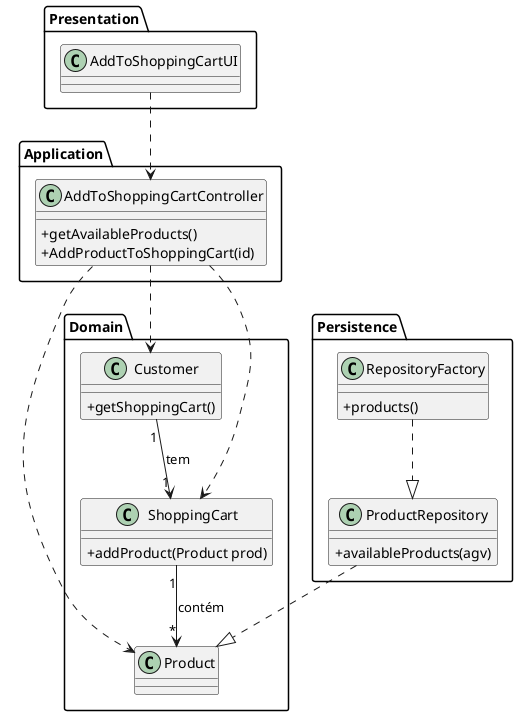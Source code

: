 @startuml
skinparam classAttributeIconSize 0


Package Presentation{
class AddToShoppingCartUI {
}
}

Package Application{
class AddToShoppingCartController {
  +getAvailableProducts()
  +AddProductToShoppingCart(id)
}
}


Package Domain{
class Product {
}

class Customer {
  +getShoppingCart()
}

class ShoppingCart {
  +addProduct(Product prod)
}
}

Package Persistence{
class RepositoryFactory{
  +products()
}


class ProductRepository{
  +availableProducts(agv)
}
}



AddToShoppingCartUI ..> AddToShoppingCartController
AddToShoppingCartController ..> Customer
AddToShoppingCartController ..> ShoppingCart
AddToShoppingCartController ..> Product
RepositoryFactory ..|> ProductRepository
ProductRepository ..|> Product
Customer "1" --> "1" ShoppingCart : tem
ShoppingCart "1" --> "*" Product : contém


@enduml